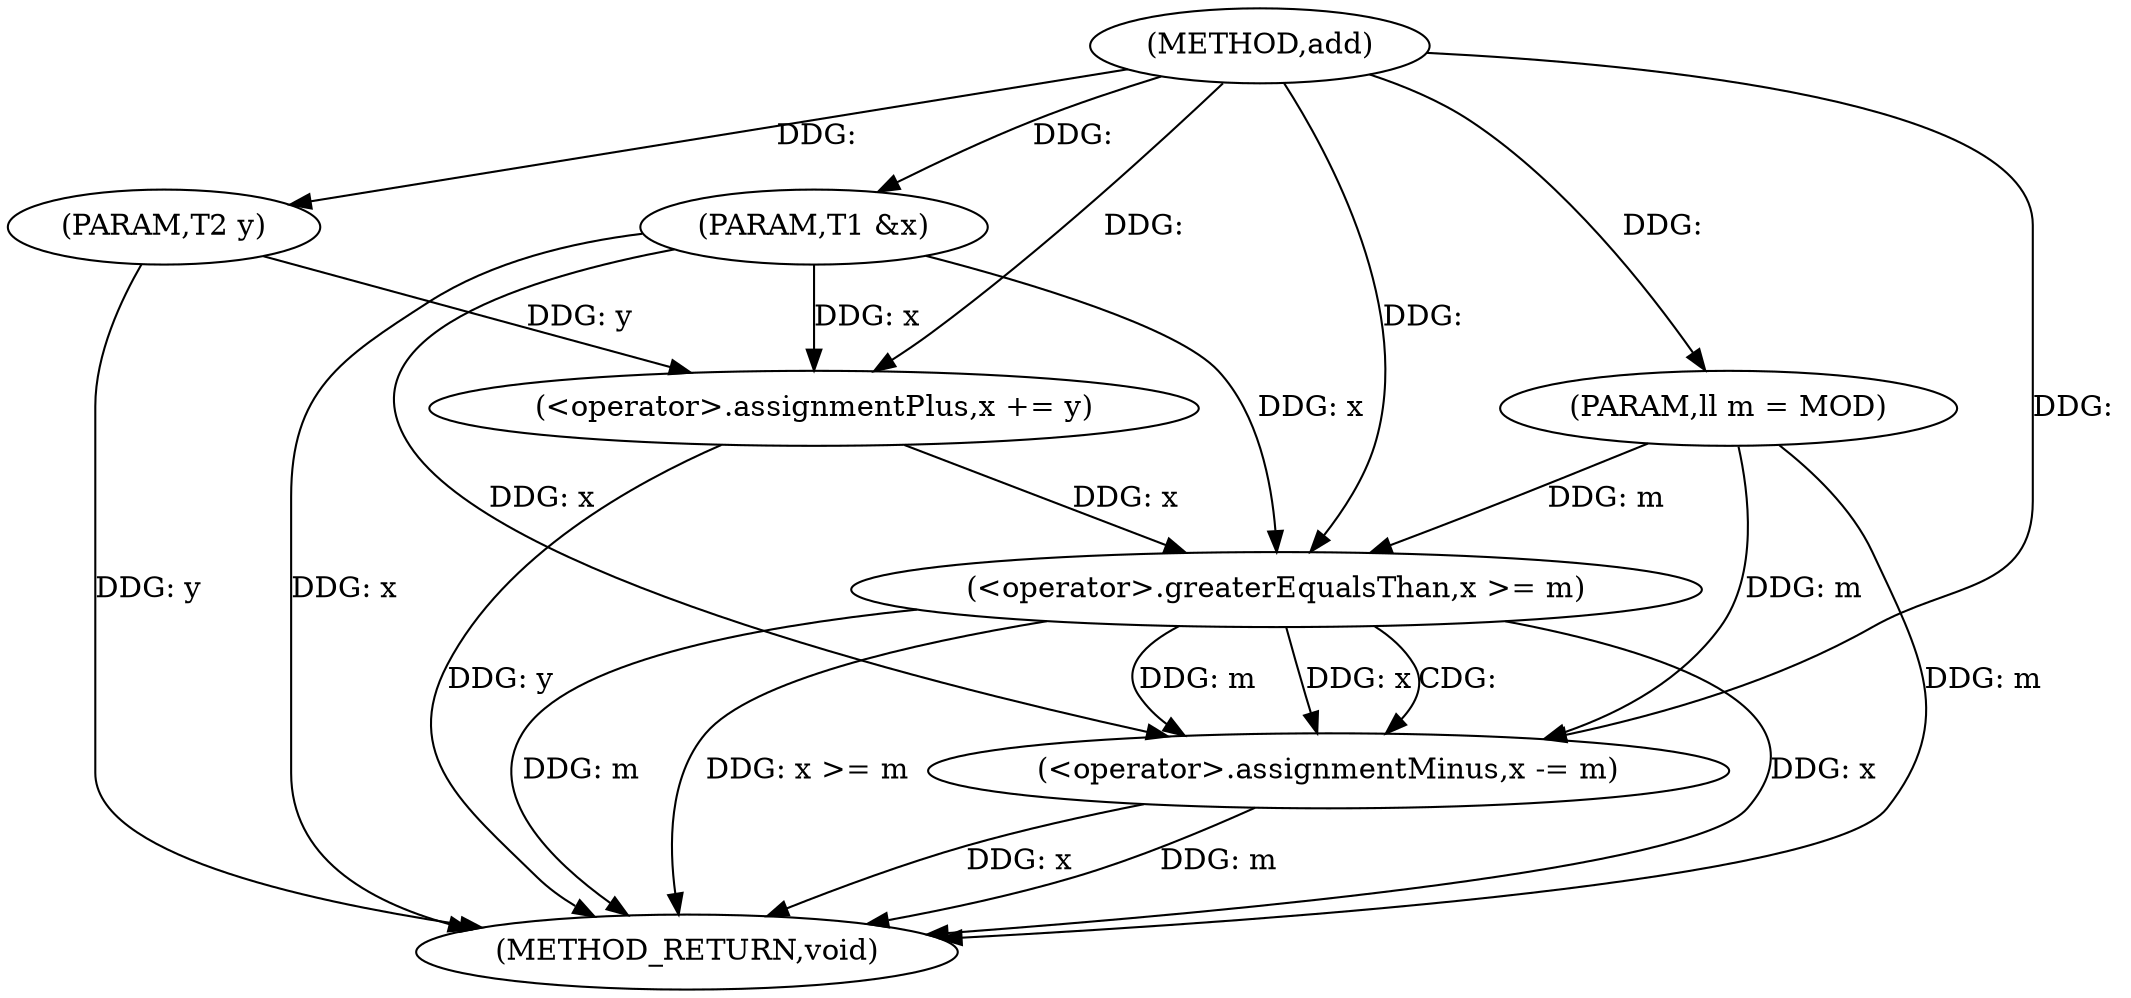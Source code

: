 digraph "add" {  
"1000143" [label = "(METHOD,add)" ]
"1000158" [label = "(METHOD_RETURN,void)" ]
"1000144" [label = "(PARAM,T1 &x)" ]
"1000145" [label = "(PARAM,T2 y)" ]
"1000146" [label = "(PARAM,ll m = MOD)" ]
"1000148" [label = "(<operator>.assignmentPlus,x += y)" ]
"1000152" [label = "(<operator>.greaterEqualsThan,x >= m)" ]
"1000155" [label = "(<operator>.assignmentMinus,x -= m)" ]
  "1000144" -> "1000158"  [ label = "DDG: x"] 
  "1000145" -> "1000158"  [ label = "DDG: y"] 
  "1000146" -> "1000158"  [ label = "DDG: m"] 
  "1000148" -> "1000158"  [ label = "DDG: y"] 
  "1000152" -> "1000158"  [ label = "DDG: x"] 
  "1000152" -> "1000158"  [ label = "DDG: m"] 
  "1000152" -> "1000158"  [ label = "DDG: x >= m"] 
  "1000155" -> "1000158"  [ label = "DDG: x"] 
  "1000155" -> "1000158"  [ label = "DDG: m"] 
  "1000143" -> "1000144"  [ label = "DDG: "] 
  "1000143" -> "1000145"  [ label = "DDG: "] 
  "1000143" -> "1000146"  [ label = "DDG: "] 
  "1000145" -> "1000148"  [ label = "DDG: y"] 
  "1000143" -> "1000148"  [ label = "DDG: "] 
  "1000144" -> "1000148"  [ label = "DDG: x"] 
  "1000152" -> "1000155"  [ label = "DDG: m"] 
  "1000146" -> "1000155"  [ label = "DDG: m"] 
  "1000143" -> "1000155"  [ label = "DDG: "] 
  "1000148" -> "1000152"  [ label = "DDG: x"] 
  "1000144" -> "1000152"  [ label = "DDG: x"] 
  "1000143" -> "1000152"  [ label = "DDG: "] 
  "1000146" -> "1000152"  [ label = "DDG: m"] 
  "1000152" -> "1000155"  [ label = "DDG: x"] 
  "1000144" -> "1000155"  [ label = "DDG: x"] 
  "1000152" -> "1000155"  [ label = "CDG: "] 
}
